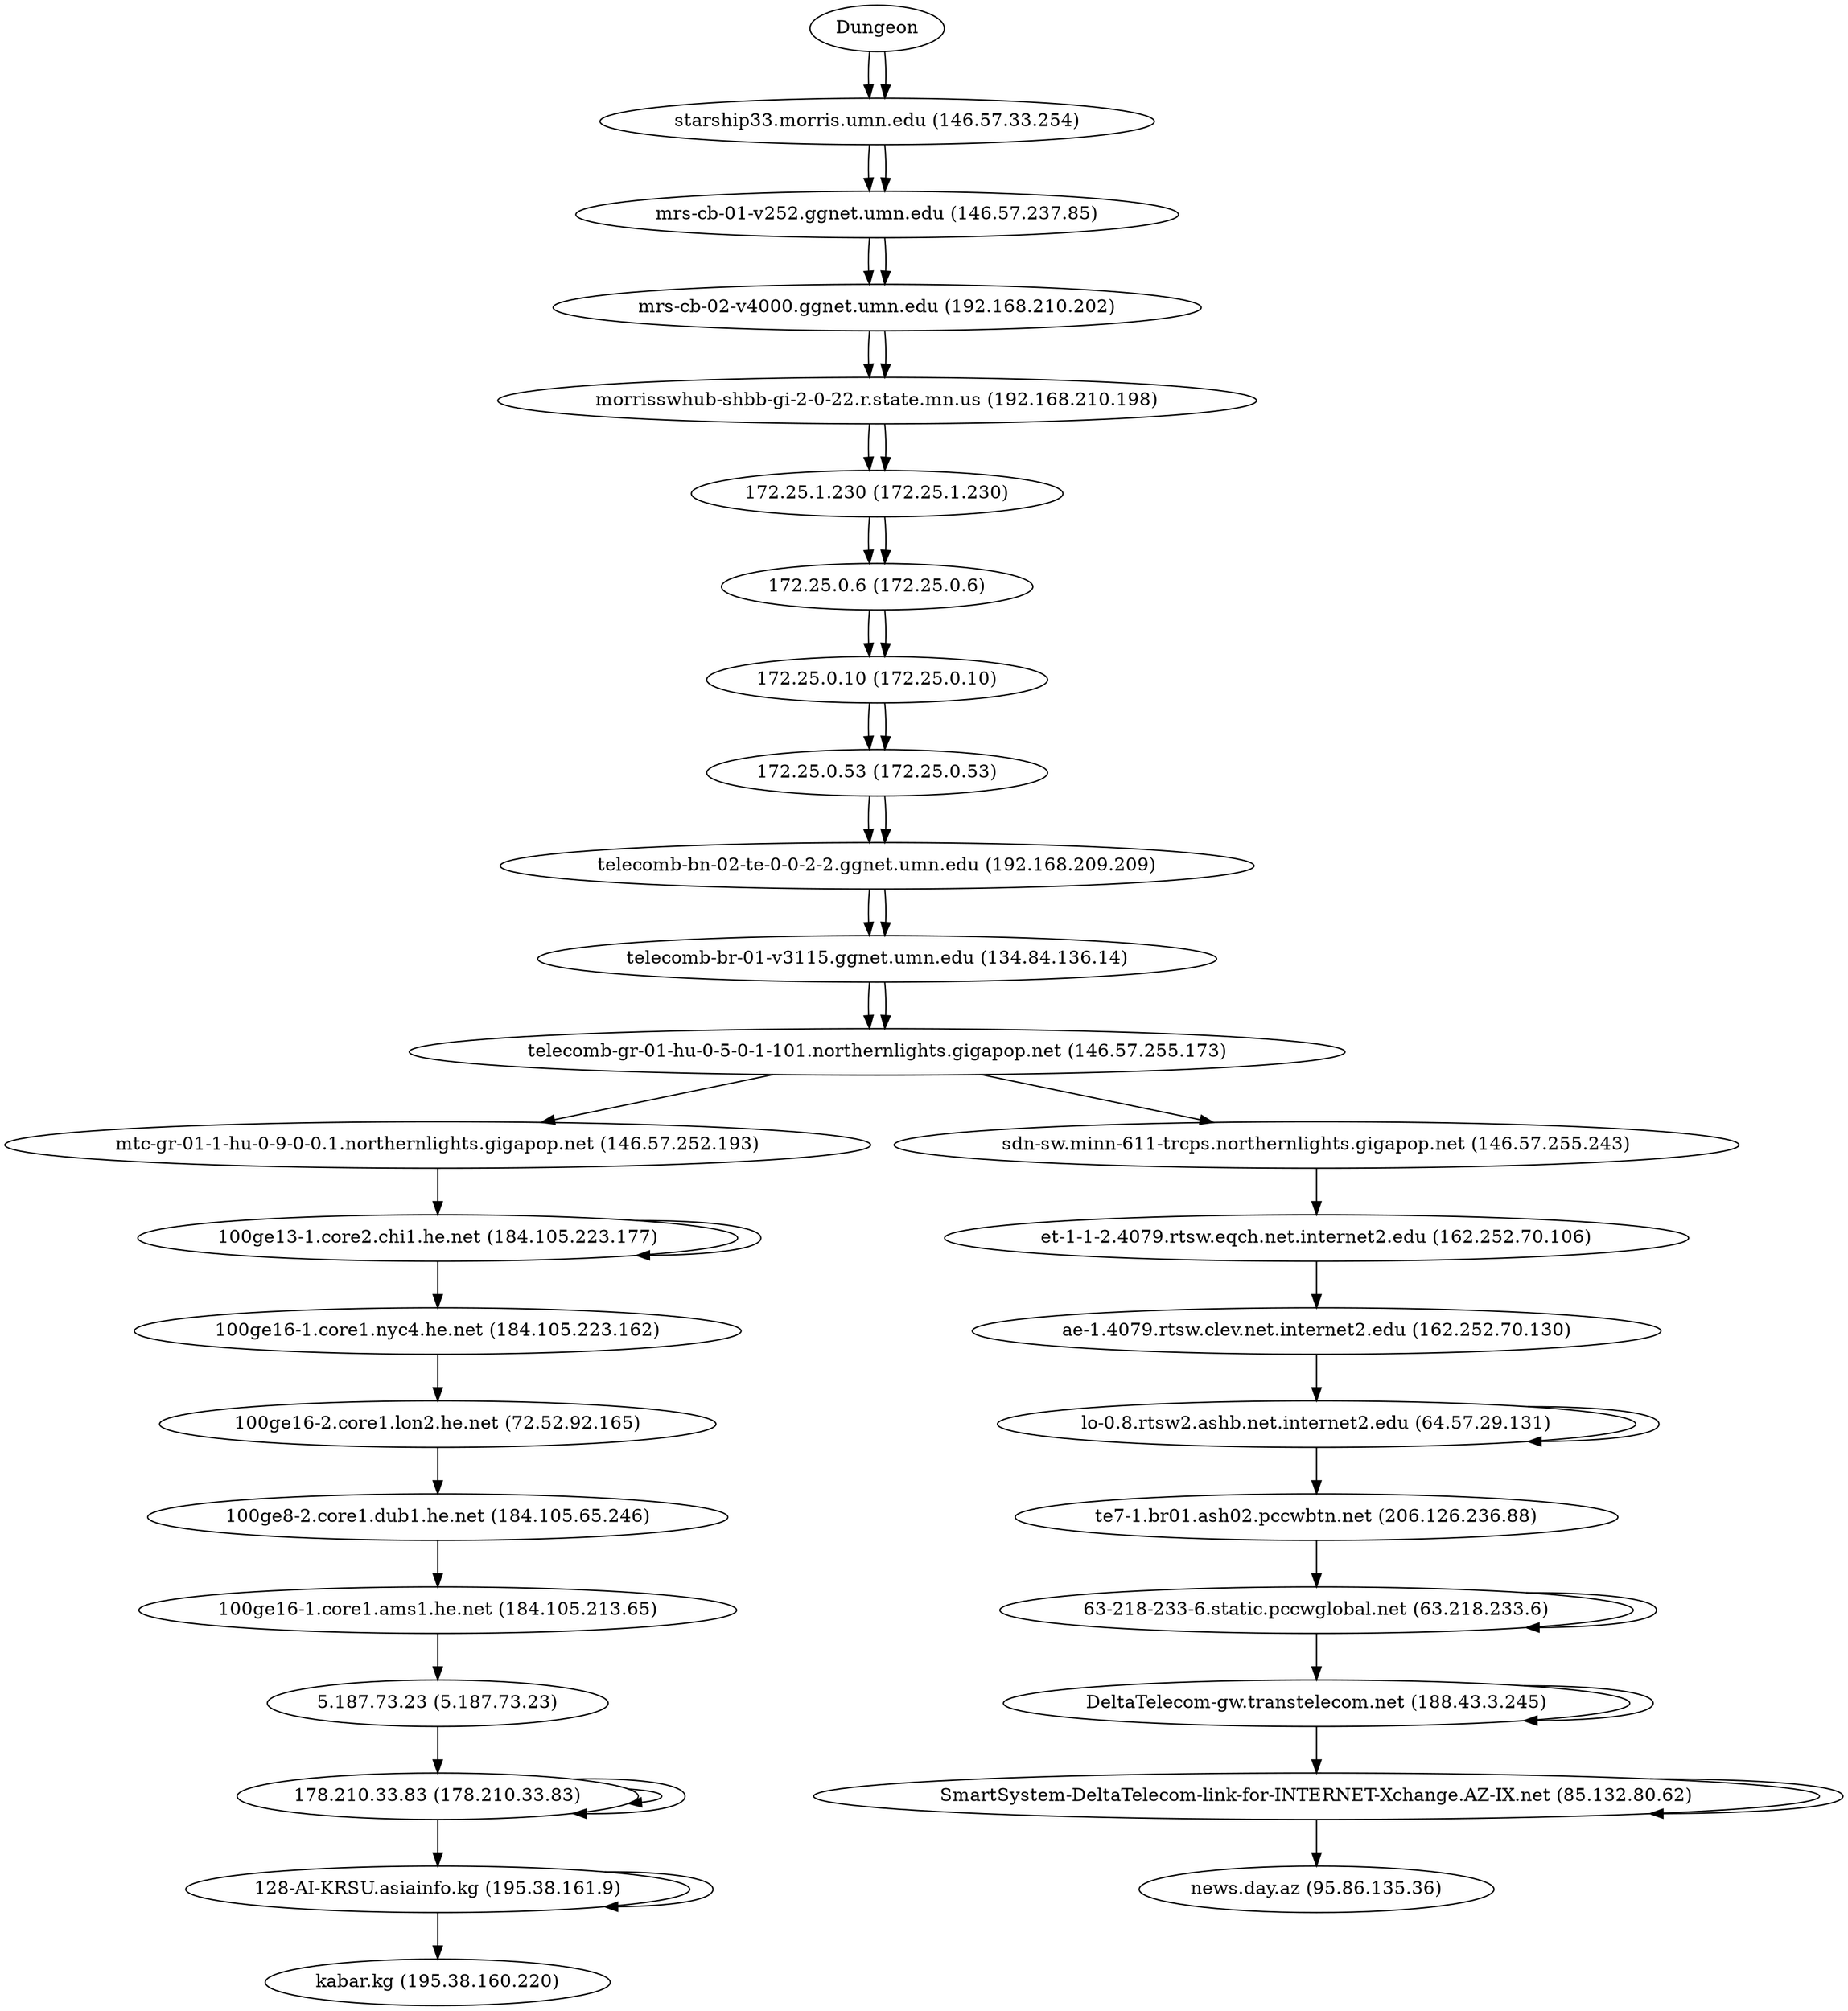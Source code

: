 digraph network {

// traceroute to kabar.kg (195.38.160.220), 60 hops max, 60 byte packets
"Dungeon" -> "starship33.morris.umn.edu (146.57.33.254)";
"starship33.morris.umn.edu (146.57.33.254)" -> "mrs-cb-01-v252.ggnet.umn.edu (146.57.237.85)";
"mrs-cb-01-v252.ggnet.umn.edu (146.57.237.85)" -> "mrs-cb-02-v4000.ggnet.umn.edu (192.168.210.202)";
"mrs-cb-02-v4000.ggnet.umn.edu (192.168.210.202)" -> "morrisswhub-shbb-gi-2-0-22.r.state.mn.us (192.168.210.198)";
"morrisswhub-shbb-gi-2-0-22.r.state.mn.us (192.168.210.198)" -> "172.25.1.230 (172.25.1.230)";
"172.25.1.230 (172.25.1.230)" -> "172.25.0.6 (172.25.0.6)";
"172.25.0.6 (172.25.0.6)" -> "172.25.0.10 (172.25.0.10)";
"172.25.0.10 (172.25.0.10)" -> "172.25.0.53 (172.25.0.53)";
"172.25.0.53 (172.25.0.53)" -> "telecomb-bn-02-te-0-0-2-2.ggnet.umn.edu (192.168.209.209)";
"telecomb-bn-02-te-0-0-2-2.ggnet.umn.edu (192.168.209.209)" -> "telecomb-br-01-v3115.ggnet.umn.edu (134.84.136.14)";
"telecomb-br-01-v3115.ggnet.umn.edu (134.84.136.14)" -> "telecomb-gr-01-hu-0-5-0-1-101.northernlights.gigapop.net (146.57.255.173)";
"telecomb-gr-01-hu-0-5-0-1-101.northernlights.gigapop.net (146.57.255.173)" -> "mtc-gr-01-1-hu-0-9-0-0.1.northernlights.gigapop.net (146.57.252.193)";
"mtc-gr-01-1-hu-0-9-0-0.1.northernlights.gigapop.net (146.57.252.193)" -> "100ge13-1.core2.chi1.he.net (184.105.223.177)";
"100ge13-1.core2.chi1.he.net (184.105.223.177)" -> "100ge13-1.core2.chi1.he.net (184.105.223.177)";
"100ge13-1.core2.chi1.he.net (184.105.223.177)" -> "100ge16-1.core1.nyc4.he.net (184.105.223.162)";
"100ge16-1.core1.nyc4.he.net (184.105.223.162)" -> "100ge16-2.core1.lon2.he.net (72.52.92.165)";
"100ge16-2.core1.lon2.he.net (72.52.92.165)" -> "100ge8-2.core1.dub1.he.net (184.105.65.246)";
"100ge8-2.core1.dub1.he.net (184.105.65.246)" -> "100ge16-1.core1.ams1.he.net (184.105.213.65)";
"100ge16-1.core1.ams1.he.net (184.105.213.65)" -> "5.187.73.23 (5.187.73.23)";
"5.187.73.23 (5.187.73.23)" -> "178.210.33.83 (178.210.33.83)";
"178.210.33.83 (178.210.33.83)" -> "178.210.33.83 (178.210.33.83)";
"178.210.33.83 (178.210.33.83)" -> "178.210.33.83 (178.210.33.83)";
"178.210.33.83 (178.210.33.83)" -> "128-AI-KRSU.asiainfo.kg (195.38.161.9)";
"128-AI-KRSU.asiainfo.kg (195.38.161.9)" -> "128-AI-KRSU.asiainfo.kg (195.38.161.9)";
"128-AI-KRSU.asiainfo.kg (195.38.161.9)" -> "kabar.kg (195.38.160.220)";

// traceroute to news.day.az (95.86.135.36), 60 hops max, 60 byte packets
"Dungeon" -> "starship33.morris.umn.edu (146.57.33.254)";
"starship33.morris.umn.edu (146.57.33.254)" -> "mrs-cb-01-v252.ggnet.umn.edu (146.57.237.85)";
"mrs-cb-01-v252.ggnet.umn.edu (146.57.237.85)" -> "mrs-cb-02-v4000.ggnet.umn.edu (192.168.210.202)";
"mrs-cb-02-v4000.ggnet.umn.edu (192.168.210.202)" -> "morrisswhub-shbb-gi-2-0-22.r.state.mn.us (192.168.210.198)";
"morrisswhub-shbb-gi-2-0-22.r.state.mn.us (192.168.210.198)" -> "172.25.1.230 (172.25.1.230)";
"172.25.1.230 (172.25.1.230)" -> "172.25.0.6 (172.25.0.6)";
"172.25.0.6 (172.25.0.6)" -> "172.25.0.10 (172.25.0.10)";
"172.25.0.10 (172.25.0.10)" -> "172.25.0.53 (172.25.0.53)";
"172.25.0.53 (172.25.0.53)" -> "telecomb-bn-02-te-0-0-2-2.ggnet.umn.edu (192.168.209.209)";
"telecomb-bn-02-te-0-0-2-2.ggnet.umn.edu (192.168.209.209)" -> "telecomb-br-01-v3115.ggnet.umn.edu (134.84.136.14)";
"telecomb-br-01-v3115.ggnet.umn.edu (134.84.136.14)" -> "telecomb-gr-01-hu-0-5-0-1-101.northernlights.gigapop.net (146.57.255.173)";
"telecomb-gr-01-hu-0-5-0-1-101.northernlights.gigapop.net (146.57.255.173)" -> "sdn-sw.minn-611-trcps.northernlights.gigapop.net (146.57.255.243)";
"sdn-sw.minn-611-trcps.northernlights.gigapop.net (146.57.255.243)" -> "et-1-1-2.4079.rtsw.eqch.net.internet2.edu (162.252.70.106)";
"et-1-1-2.4079.rtsw.eqch.net.internet2.edu (162.252.70.106)" -> "ae-1.4079.rtsw.clev.net.internet2.edu (162.252.70.130)";
"ae-1.4079.rtsw.clev.net.internet2.edu (162.252.70.130)" -> "lo-0.8.rtsw2.ashb.net.internet2.edu (64.57.29.131)";
"lo-0.8.rtsw2.ashb.net.internet2.edu (64.57.29.131)" -> "lo-0.8.rtsw2.ashb.net.internet2.edu (64.57.29.131)";
"lo-0.8.rtsw2.ashb.net.internet2.edu (64.57.29.131)" -> "te7-1.br01.ash02.pccwbtn.net (206.126.236.88)";
"te7-1.br01.ash02.pccwbtn.net (206.126.236.88)" -> "63-218-233-6.static.pccwglobal.net (63.218.233.6)";
"63-218-233-6.static.pccwglobal.net (63.218.233.6)" -> "63-218-233-6.static.pccwglobal.net (63.218.233.6)";
"63-218-233-6.static.pccwglobal.net (63.218.233.6)" -> "DeltaTelecom-gw.transtelecom.net (188.43.3.245)";
"DeltaTelecom-gw.transtelecom.net (188.43.3.245)" -> "DeltaTelecom-gw.transtelecom.net (188.43.3.245)";
"DeltaTelecom-gw.transtelecom.net (188.43.3.245)" -> "SmartSystem-DeltaTelecom-link-for-INTERNET-Xchange.AZ-IX.net (85.132.80.62)";
"SmartSystem-DeltaTelecom-link-for-INTERNET-Xchange.AZ-IX.net (85.132.80.62)" -> "SmartSystem-DeltaTelecom-link-for-INTERNET-Xchange.AZ-IX.net (85.132.80.62)";
"SmartSystem-DeltaTelecom-link-for-INTERNET-Xchange.AZ-IX.net (85.132.80.62)" -> "news.day.az (95.86.135.36)";
}
